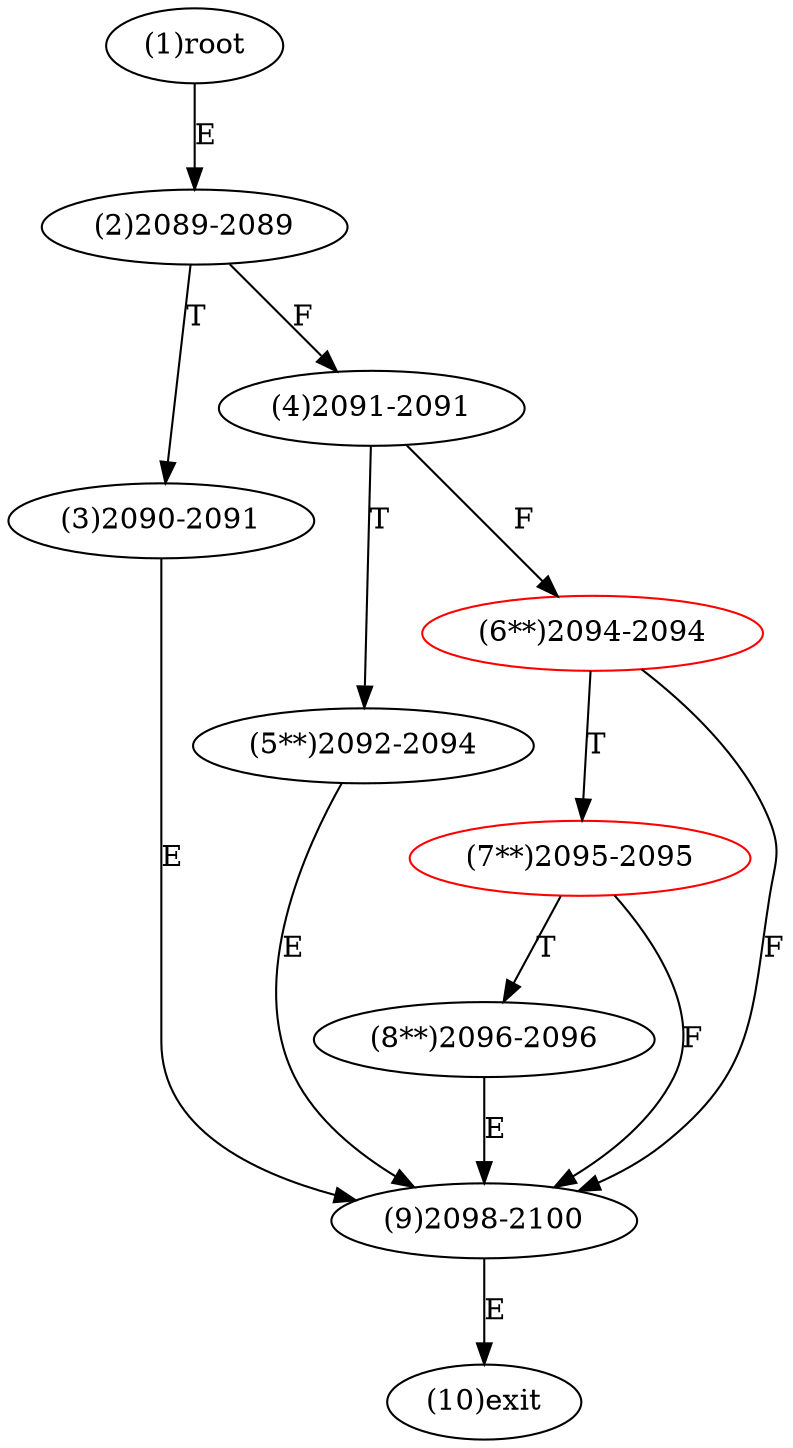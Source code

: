 digraph "" { 
1[ label="(1)root"];
2[ label="(2)2089-2089"];
3[ label="(3)2090-2091"];
4[ label="(4)2091-2091"];
5[ label="(5**)2092-2094"];
6[ label="(6**)2094-2094",color=red];
7[ label="(7**)2095-2095",color=red];
8[ label="(8**)2096-2096"];
9[ label="(9)2098-2100"];
10[ label="(10)exit"];
1->2[ label="E"];
2->4[ label="F"];
2->3[ label="T"];
3->9[ label="E"];
4->6[ label="F"];
4->5[ label="T"];
5->9[ label="E"];
6->9[ label="F"];
6->7[ label="T"];
7->9[ label="F"];
7->8[ label="T"];
8->9[ label="E"];
9->10[ label="E"];
}